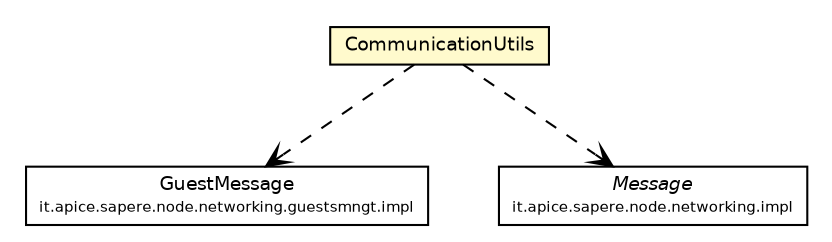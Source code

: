 #!/usr/local/bin/dot
#
# Class diagram 
# Generated by UmlGraph version 4.4 (http://www.spinellis.gr/sw/umlgraph)
#

digraph G {
	edge [fontname="Helvetica",fontsize=10,labelfontname="Helvetica",labelfontsize=10];
	node [fontname="Helvetica",fontsize=10,shape=plaintext];
	// it.apice.sapere.node.networking.guestsmngt.impl.GuestMessage
	c3333 [label=<<table border="0" cellborder="1" cellspacing="0" cellpadding="2" port="p" href="../../guestsmngt/impl/GuestMessage.html">
		<tr><td><table border="0" cellspacing="0" cellpadding="1">
			<tr><td> GuestMessage </td></tr>
			<tr><td><font point-size="7.0"> it.apice.sapere.node.networking.guestsmngt.impl </font></td></tr>
		</table></td></tr>
		</table>>, fontname="Helvetica", fontcolor="black", fontsize=9.0];
	// it.apice.sapere.node.networking.impl.Message
	c3340 [label=<<table border="0" cellborder="1" cellspacing="0" cellpadding="2" port="p" href="../../impl/Message.html">
		<tr><td><table border="0" cellspacing="0" cellpadding="1">
			<tr><td><font face="Helvetica-Oblique"> Message </font></td></tr>
			<tr><td><font point-size="7.0"> it.apice.sapere.node.networking.impl </font></td></tr>
		</table></td></tr>
		</table>>, fontname="Helvetica", fontcolor="black", fontsize=9.0];
	// it.apice.sapere.node.networking.utils.impl.CommunicationUtils
	c3346 [label=<<table border="0" cellborder="1" cellspacing="0" cellpadding="2" port="p" bgcolor="lemonChiffon" href="./CommunicationUtils.html">
		<tr><td><table border="0" cellspacing="0" cellpadding="1">
			<tr><td> CommunicationUtils </td></tr>
		</table></td></tr>
		</table>>, fontname="Helvetica", fontcolor="black", fontsize=9.0];
	// it.apice.sapere.node.networking.utils.impl.CommunicationUtils DEPEND it.apice.sapere.node.networking.impl.Message
	c3346:p -> c3340:p [taillabel="", label="", headlabel="", fontname="Helvetica", fontcolor="black", fontsize=10.0, color="black", arrowhead=open, style=dashed];
	// it.apice.sapere.node.networking.utils.impl.CommunicationUtils DEPEND it.apice.sapere.node.networking.guestsmngt.impl.GuestMessage
	c3346:p -> c3333:p [taillabel="", label="", headlabel="", fontname="Helvetica", fontcolor="black", fontsize=10.0, color="black", arrowhead=open, style=dashed];
}

